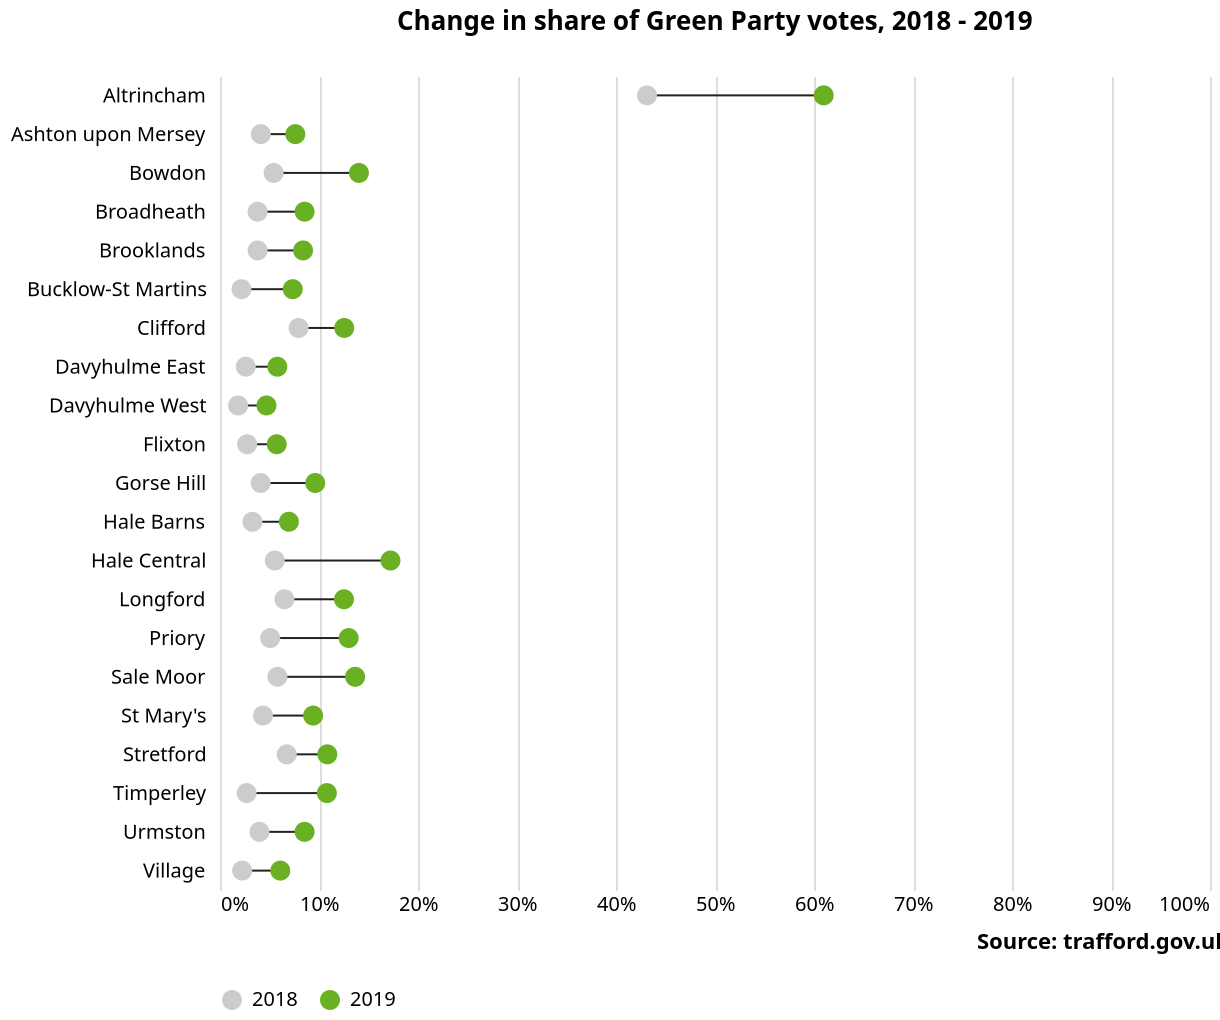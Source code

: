 {
  "$schema": "https://vega.github.io/schema/vega-lite/v3.json",
  "description": "Visualisation showing how the share of votes for the Green Party has changed between the Trafford local elections in 2018 and 2019.",
  "autosize": {"type": "fit"},
  "width": 600,
  "height": 500,
  "title": {"text": "Change in share of Green Party votes, 2018 - 2019", "offset": 20},
  "data": {
    "values": [
        {
          "area_name": "Altrincham",
          "year": 2018,
          "ballots_issued": 8266,
          "green_vote": 3565
        },
        {
          "area_name": "Ashton upon Mersey",
          "year": 2018,
          "ballots_issued": 3590,
          "green_vote": 148
        },
        {
          "area_name": "Bowdon",
          "year": 2018,
          "ballots_issued": 3121,
          "green_vote": 169
        },
        {
          "area_name": "Broadheath",
          "year": 2018,
          "ballots_issued": 4218,
          "green_vote": 160
        },
        {
          "area_name": "Brooklands",
          "year": 2018,
          "ballots_issued": 4080,
          "green_vote": 155
        },
        {
          "area_name": "Bucklow-St Martins",
          "year": 2018,
          "ballots_issued": 2027,
          "green_vote": 44
        },
        {
          "area_name": "Clifford",
          "year": 2018,
          "ballots_issued": 3212,
          "green_vote": 255
        },
        {
          "area_name": "Davyhulme East",
          "year": 2018,
          "ballots_issued": 3837,
          "green_vote": 100
        },
        {
          "area_name": "Davyhulme West",
          "year": 2018,
          "ballots_issued": 3884,
          "green_vote": 71
        },
        {
          "area_name": "Flixton",
          "year": 2018,
          "ballots_issued": 4562,
          "green_vote": 125
        },
        {
          "area_name": "Gorse Hill",
          "year": 2018,
          "ballots_issued": 2799,
          "green_vote": 115
        },
        {
          "area_name": "Hale Barns",
          "year": 2018,
          "ballots_issued": 2900,
          "green_vote": 95
        },
        {
          "area_name": "Hale Central",
          "year": 2018,
          "ballots_issued": 2999,
          "green_vote": 166
        },
        {
          "area_name": "Longford",
          "year": 2018,
          "ballots_issued": 3658,
          "green_vote": 238
        },
        {
          "area_name": "Priory",
          "year": 2018,
          "ballots_issued": 3352,
          "green_vote": 170
        },
        {
          "area_name": "St Mary's",
          "year": 2018,
          "ballots_issued": 3432,
          "green_vote": 149
        },
        {
          "area_name": "Sale Moor",
          "year": 2018,
          "ballots_issued": 2777,
          "green_vote": 161
        },
        {
          "area_name": "Stretford",
          "year": 2018,
          "ballots_issued": 3130,
          "green_vote": 211
        },
        {
          "area_name": "Timperley",
          "year": 2018,
          "ballots_issued": 4204,
          "green_vote": 113
        },
        {
          "area_name": "Urmston",
          "year": 2018,
          "ballots_issued": 3890,
          "green_vote": 155
        },
        {
          "area_name": "Village",
          "year": 2018,
          "ballots_issued": 3267,
          "green_vote": 73
        },
        {
          "area_name": "Altrincham",
          "year": 2019,
          "ballots_issued": 3898,
          "green_vote": 2377
        },
        {
          "area_name": "Ashton upon Mersey",
          "year": 2019,
          "ballots_issued": 3588,
          "green_vote": 273
        },
        {
          "area_name": "Bowdon",
          "year": 2019,
          "ballots_issued": 2929,
          "green_vote": 411
        },
        {
          "area_name": "Broadheath",
          "year": 2019,
          "ballots_issued": 4048,
          "green_vote": 346
        },
        {
          "area_name": "Brooklands",
          "year": 2019,
          "ballots_issued": 3682,
          "green_vote": 309
        },
        {
          "area_name": "Bucklow-St Martins",
          "year": 2019,
          "ballots_issued": 1824,
          "green_vote": 134
        },
        {
          "area_name": "Clifford",
          "year": 2019,
          "ballots_issued": 3012,
          "green_vote": 378
        },
        {
          "area_name": "Davyhulme East",
          "year": 2019,
          "ballots_issued": 3177,
          "green_vote": 184
        },
        {
          "area_name": "Davyhulme West",
          "year": 2019,
          "ballots_issued": 3197,
          "green_vote": 150
        },
        {
          "area_name": "Flixton",
          "year": 2019,
          "ballots_issued": 3787,
          "green_vote": 217
        },
        {
          "area_name": "Gorse Hill",
          "year": 2019,
          "ballots_issued": 2620,
          "green_vote": 252
        },
        {
          "area_name": "Hale Barns",
          "year": 2019,
          "ballots_issued": 2817,
          "green_vote": 196
        },
        {
          "area_name": "Hale Central",
          "year": 2019,
          "ballots_issued": 2973,
          "green_vote": 512
        },
        {
          "area_name": "Longford",
          "year": 2019,
          "ballots_issued": 3242,
          "green_vote": 406
        },
        {
          "area_name": "Priory",
          "year": 2019,
          "ballots_issued": 3109,
          "green_vote": 404
        },
        {
          "area_name": "St Mary's",
          "year": 2019,
          "ballots_issued": 3126,
          "green_vote": 294
        },
        {
          "area_name": "Sale Moor",
          "year": 2019,
          "ballots_issued": 2601,
          "green_vote": 355
        },
        {
          "area_name": "Stretford",
          "year": 2019,
          "ballots_issued": 2804,
          "green_vote": 304
        },
        {
          "area_name": "Timperley",
          "year": 2019,
          "ballots_issued": 3918,
          "green_vote": 423
        },
        {
          "area_name": "Urmston",
          "year": 2019,
          "ballots_issued": 3394,
          "green_vote": 290
        },
        {
          "area_name": "Village",
          "year": 2019,
          "ballots_issued": 3217,
          "green_vote": 196
        }
    ]
  },
  "transform": [
    {
      "calculate": "(datum.green_vote/datum.ballots_issued)", "as": "vote_percentage"
    }
  ],
  "encoding": {
    "x": {
      "field": "vote_percentage",
      "type": "quantitative",
      "scale": { "domain": [0, 1] },
      "axis": {
        "title": "Source: trafford.gov.uk",
        "titleX": 441,
        "titleY": 20,
        "format": "%"
      }
    },
    "y": {
      "field": "area_name",
      "type": "nominal",
      "axis": {
        "title": null,
        "offset": 5,
        "ticks": false,
        "minExtent": 70,
        "domain": false
      }
    }
  },
  "layer": [
    {
      "mark": "line",
      "encoding": {
        "detail": {"field": "area_name", "type": "nominal"},
        "color": {"value": "#212121"},
        "size": {"value": 1}
      }
    },
    {
      "mark": {"type": "point", "filled": true},
      "encoding": {
        "color": {
          "field": "year",
          "type": "ordinal",
          "scale": {"domain": [2018, 2019], "range": ["#ccc", "#6ab023"]},
          "legend": {
            "title": null,
            "orient": "bottom",
            "direction": "horizontal"
          }
        },
        "size": {"value": 100},
        "opacity": {"value": 1},
        "tooltip": [
          {"field": "vote_percentage", "type": "quantitative", "title": "Share of votes", "format": ".1%"}
        ]
      }
    }
  ],
  "config": {
    "style": {"cell": {"stroke": "transparent"}},
    "axis": {"ticks": false, "domainColor": ""}
  }
}
